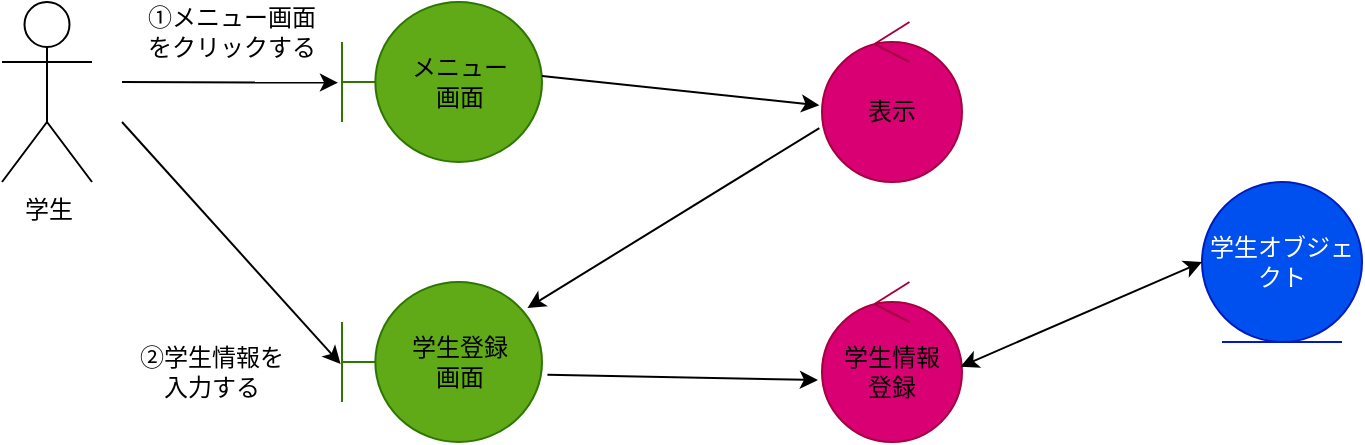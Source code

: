 <mxfile version="28.2.1">
  <diagram id="AfIGXqZgZYm5uRgUZdDE" name="ページ1">
    <mxGraphModel dx="778" dy="507" grid="1" gridSize="10" guides="1" tooltips="1" connect="1" arrows="1" fold="1" page="1" pageScale="1" pageWidth="827" pageHeight="1169" math="0" shadow="0">
      <root>
        <mxCell id="0" />
        <mxCell id="1" parent="0" />
        <mxCell id="-uXy_XvRp6AdeyujohvW-6" value="&lt;font style=&quot;color: rgb(0, 0, 0);&quot;&gt;メニュー&lt;/font&gt;&lt;div&gt;&lt;font style=&quot;color: rgb(0, 0, 0);&quot;&gt;画面&lt;/font&gt;&lt;/div&gt;" style="shape=umlBoundary;whiteSpace=wrap;html=1;fillColor=#60a917;fontColor=#ffffff;strokeColor=#2D7600;" vertex="1" parent="1">
          <mxGeometry x="230" y="100" width="100" height="80" as="geometry" />
        </mxCell>
        <mxCell id="-uXy_XvRp6AdeyujohvW-7" value="学生" style="shape=umlActor;verticalLabelPosition=bottom;verticalAlign=top;html=1;" vertex="1" parent="1">
          <mxGeometry x="60" y="100" width="45" height="90" as="geometry" />
        </mxCell>
        <mxCell id="-uXy_XvRp6AdeyujohvW-8" value="&lt;font style=&quot;color: rgb(0, 0, 0);&quot;&gt;学生登録&lt;/font&gt;&lt;div&gt;&lt;font style=&quot;color: rgb(0, 0, 0);&quot;&gt;画面&lt;/font&gt;&lt;/div&gt;" style="shape=umlBoundary;whiteSpace=wrap;html=1;fillColor=#60a917;fontColor=#ffffff;strokeColor=#2D7600;" vertex="1" parent="1">
          <mxGeometry x="230" y="240" width="100" height="80" as="geometry" />
        </mxCell>
        <mxCell id="-uXy_XvRp6AdeyujohvW-9" value="" style="endArrow=classic;html=1;rounded=0;entryX=-0.02;entryY=0.504;entryDx=0;entryDy=0;entryPerimeter=0;" edge="1" parent="1" target="-uXy_XvRp6AdeyujohvW-6">
          <mxGeometry width="50" height="50" relative="1" as="geometry">
            <mxPoint x="120" y="140" as="sourcePoint" />
            <mxPoint x="200" y="140" as="targetPoint" />
          </mxGeometry>
        </mxCell>
        <mxCell id="-uXy_XvRp6AdeyujohvW-10" value="" style="endArrow=classic;html=1;rounded=0;entryX=-0.007;entryY=0.513;entryDx=0;entryDy=0;entryPerimeter=0;" edge="1" parent="1" target="-uXy_XvRp6AdeyujohvW-8">
          <mxGeometry width="50" height="50" relative="1" as="geometry">
            <mxPoint x="120" y="160" as="sourcePoint" />
            <mxPoint x="258" y="160" as="targetPoint" />
          </mxGeometry>
        </mxCell>
        <mxCell id="-uXy_XvRp6AdeyujohvW-11" value="&lt;font style=&quot;color: rgb(0, 0, 0);&quot;&gt;表示&lt;/font&gt;" style="ellipse;shape=umlControl;whiteSpace=wrap;html=1;fillColor=#d80073;fontColor=#ffffff;strokeColor=#A50040;" vertex="1" parent="1">
          <mxGeometry x="470" y="110" width="70" height="80" as="geometry" />
        </mxCell>
        <mxCell id="-uXy_XvRp6AdeyujohvW-12" value="&lt;font style=&quot;color: rgb(0, 0, 0);&quot;&gt;学生情報&lt;/font&gt;&lt;div&gt;&lt;font style=&quot;color: rgb(0, 0, 0);&quot;&gt;登録&lt;/font&gt;&lt;/div&gt;" style="ellipse;shape=umlControl;whiteSpace=wrap;html=1;fillColor=#d80073;fontColor=#ffffff;strokeColor=#A50040;" vertex="1" parent="1">
          <mxGeometry x="470" y="240" width="70" height="80" as="geometry" />
        </mxCell>
        <mxCell id="-uXy_XvRp6AdeyujohvW-13" value="" style="endArrow=classic;html=1;rounded=0;entryX=-0.019;entryY=0.521;entryDx=0;entryDy=0;entryPerimeter=0;exitX=1;exitY=0.463;exitDx=0;exitDy=0;exitPerimeter=0;" edge="1" parent="1" source="-uXy_XvRp6AdeyujohvW-6" target="-uXy_XvRp6AdeyujohvW-11">
          <mxGeometry width="50" height="50" relative="1" as="geometry">
            <mxPoint x="150" y="130" as="sourcePoint" />
            <mxPoint x="258" y="130" as="targetPoint" />
          </mxGeometry>
        </mxCell>
        <mxCell id="-uXy_XvRp6AdeyujohvW-14" value="" style="endArrow=classic;html=1;rounded=0;entryX=0.927;entryY=0.163;entryDx=0;entryDy=0;entryPerimeter=0;exitX=-0.019;exitY=0.663;exitDx=0;exitDy=0;exitPerimeter=0;" edge="1" parent="1" source="-uXy_XvRp6AdeyujohvW-11" target="-uXy_XvRp6AdeyujohvW-8">
          <mxGeometry width="50" height="50" relative="1" as="geometry">
            <mxPoint x="460" y="160" as="sourcePoint" />
            <mxPoint x="599" y="165" as="targetPoint" />
          </mxGeometry>
        </mxCell>
        <mxCell id="-uXy_XvRp6AdeyujohvW-15" value="" style="endArrow=classic;html=1;rounded=0;entryX=-0.029;entryY=0.613;entryDx=0;entryDy=0;entryPerimeter=0;exitX=1.027;exitY=0.579;exitDx=0;exitDy=0;exitPerimeter=0;" edge="1" parent="1" source="-uXy_XvRp6AdeyujohvW-8" target="-uXy_XvRp6AdeyujohvW-12">
          <mxGeometry width="50" height="50" relative="1" as="geometry">
            <mxPoint x="476" y="250" as="sourcePoint" />
            <mxPoint x="330" y="340" as="targetPoint" />
          </mxGeometry>
        </mxCell>
        <mxCell id="-uXy_XvRp6AdeyujohvW-16" value="学生オブジェクト" style="ellipse;shape=umlEntity;whiteSpace=wrap;html=1;fillColor=#0050ef;fontColor=#ffffff;strokeColor=#001DBC;" vertex="1" parent="1">
          <mxGeometry x="660" y="190" width="80" height="80" as="geometry" />
        </mxCell>
        <mxCell id="-uXy_XvRp6AdeyujohvW-17" value="" style="endArrow=classic;startArrow=classic;html=1;rounded=0;entryX=0;entryY=0.5;entryDx=0;entryDy=0;exitX=0.99;exitY=0.529;exitDx=0;exitDy=0;exitPerimeter=0;" edge="1" parent="1" source="-uXy_XvRp6AdeyujohvW-12" target="-uXy_XvRp6AdeyujohvW-16">
          <mxGeometry width="50" height="50" relative="1" as="geometry">
            <mxPoint x="480" y="310" as="sourcePoint" />
            <mxPoint x="530" y="260" as="targetPoint" />
          </mxGeometry>
        </mxCell>
        <mxCell id="-uXy_XvRp6AdeyujohvW-18" value="①メニュー画面をクリックする" style="text;html=1;align=center;verticalAlign=middle;whiteSpace=wrap;rounded=0;" vertex="1" parent="1">
          <mxGeometry x="130" y="100" width="90" height="30" as="geometry" />
        </mxCell>
        <mxCell id="-uXy_XvRp6AdeyujohvW-19" value="②学生情報を&lt;div&gt;入力する&lt;/div&gt;" style="text;html=1;align=center;verticalAlign=middle;whiteSpace=wrap;rounded=0;" vertex="1" parent="1">
          <mxGeometry x="120" y="270" width="90" height="30" as="geometry" />
        </mxCell>
      </root>
    </mxGraphModel>
  </diagram>
</mxfile>
